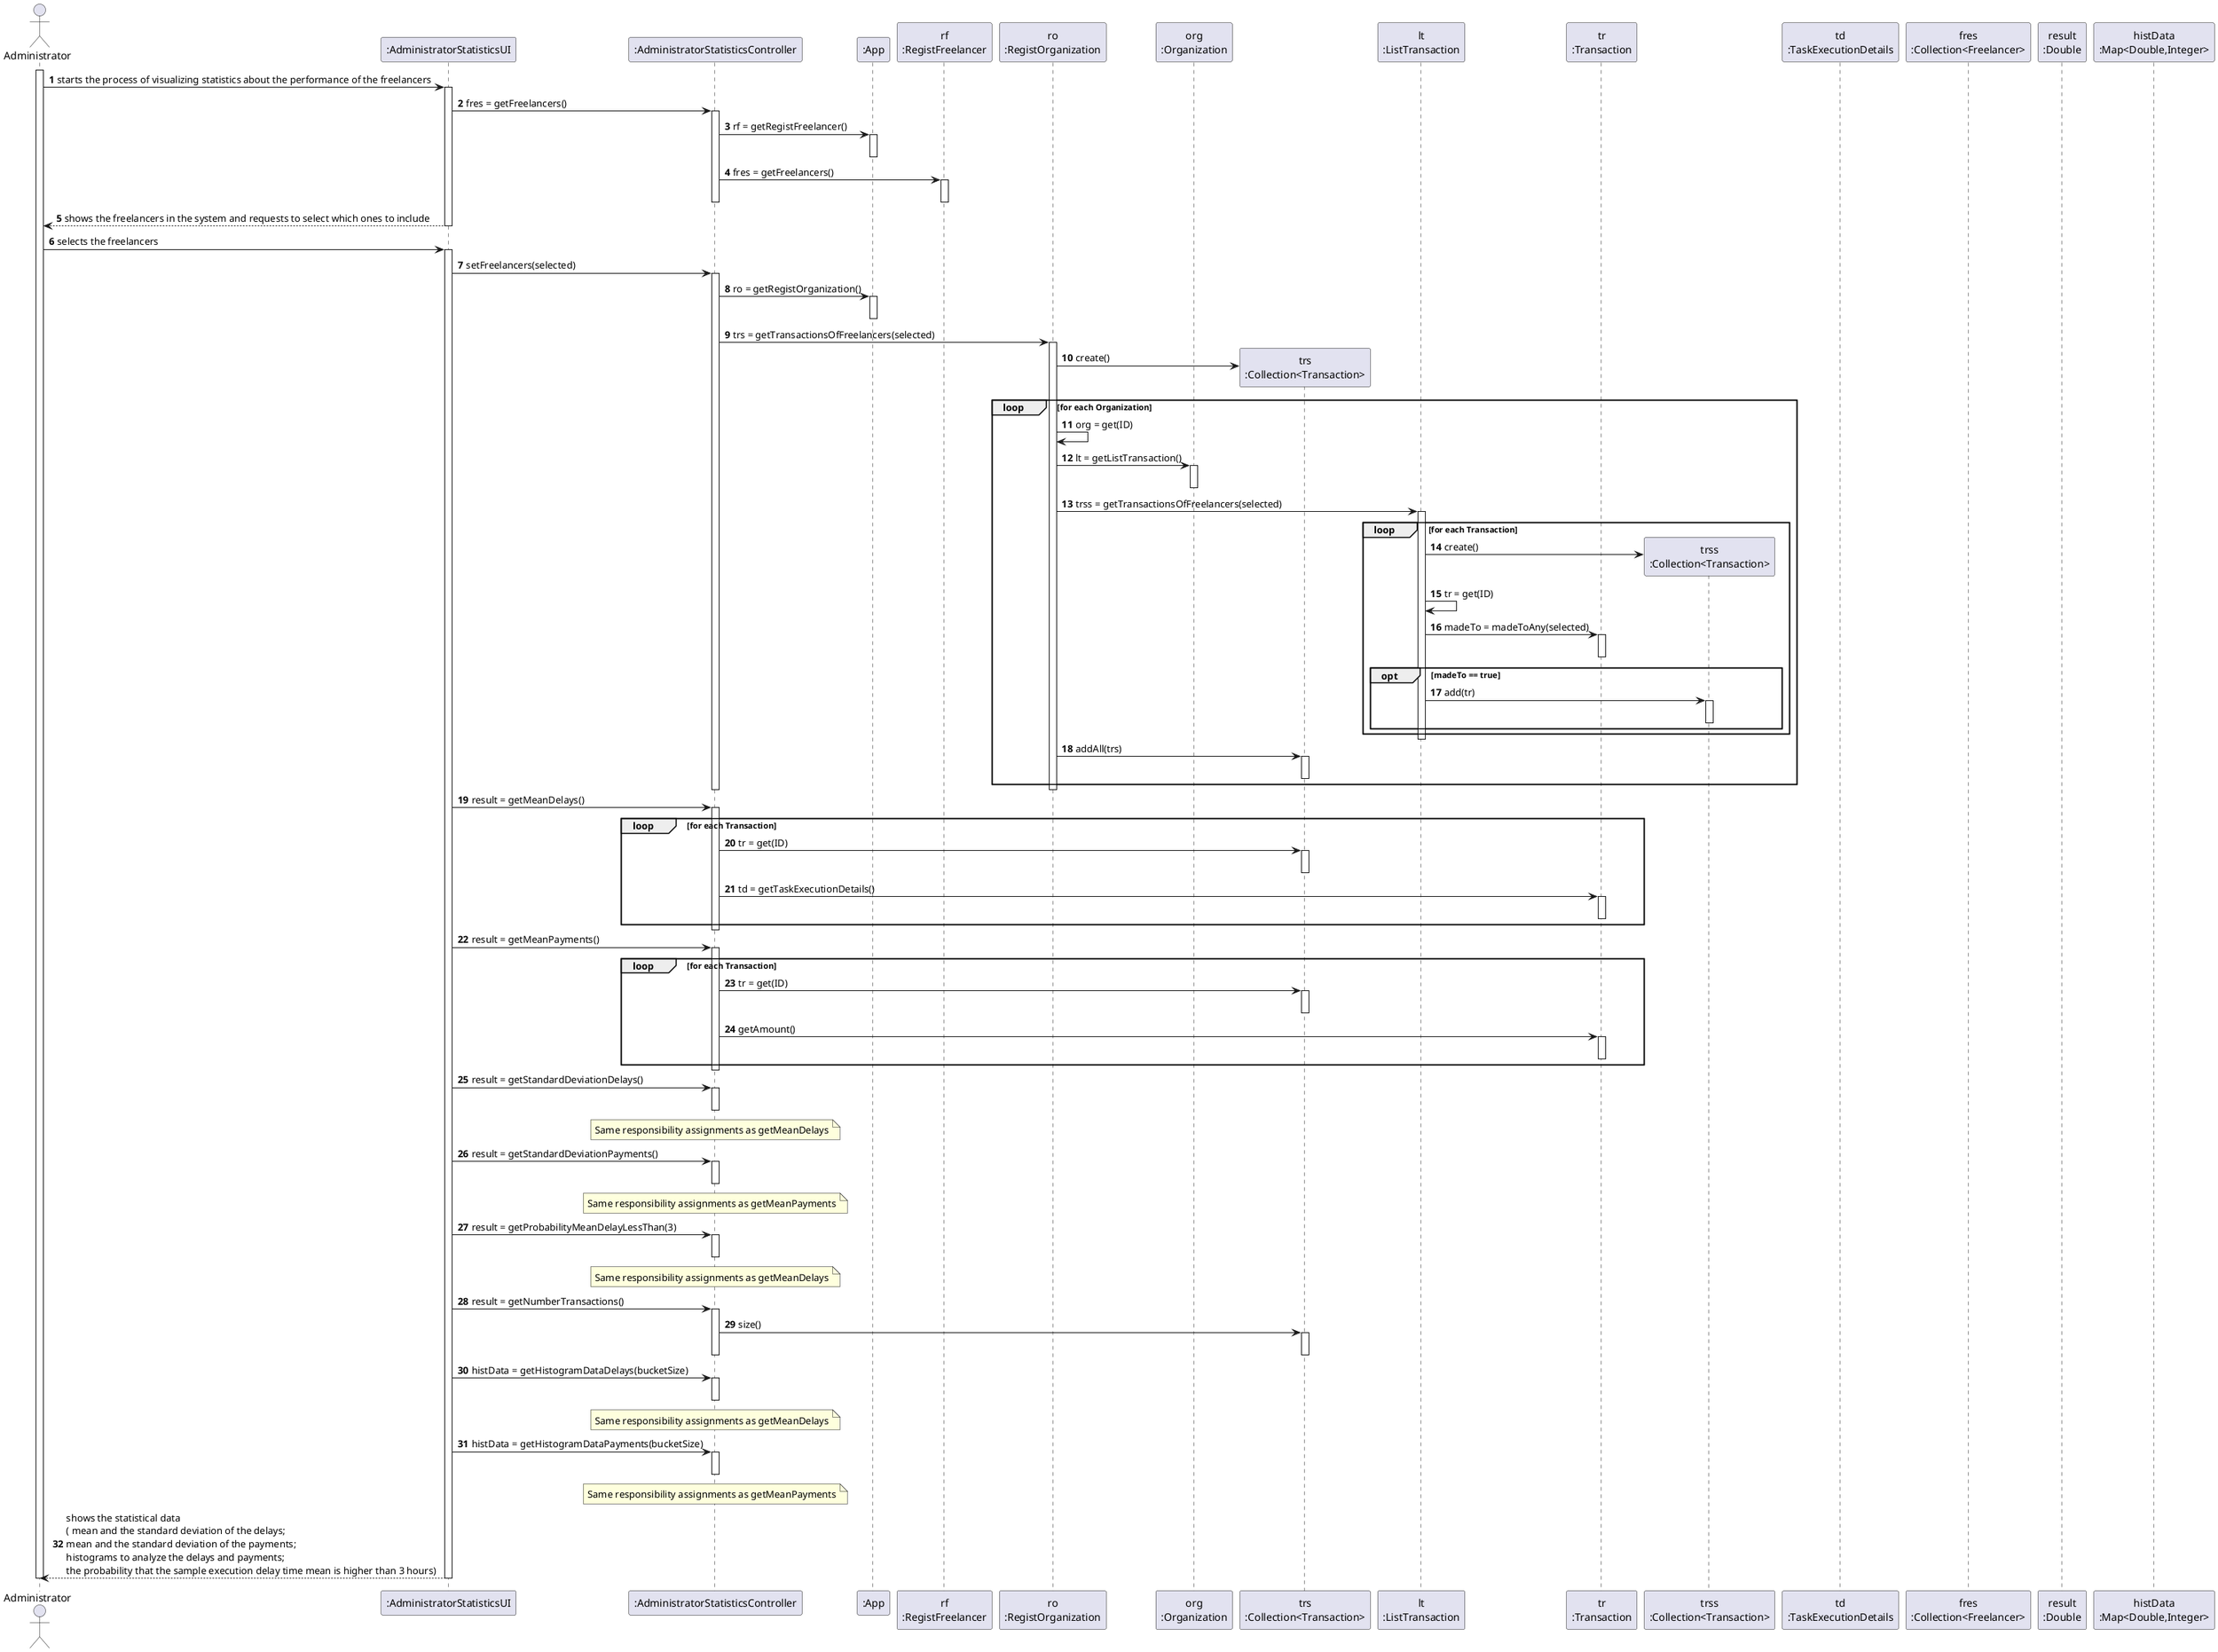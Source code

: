 @startuml SD
autonumber
actor "Administrator" as A
participant ":AdministratorStatisticsUI" as ui
participant ":AdministratorStatisticsController" as ctr
participant ":App" as app
participant "rf\n:RegistFreelancer" as rf
participant "ro\n:RegistOrganization" as ro
participant "org\n:Organization" as org
participant "trs\n:Collection<Transaction>" as trs
participant "lt\n:ListTransaction" as lt
participant "tr\n:Transaction" as tr
participant "trss\n:Collection<Transaction>" as trss
participant "td\n:TaskExecutionDetails" as td
participant "fres\n:Collection<Freelancer>" as fres
participant "result\n:Double"
participant "histData\n:Map<Double,Integer>"

activate A
        A -> ui : starts the process of visualizing statistics about the performance of the freelancers
        activate ui
                ui -> ctr : fres = getFreelancers()
                activate ctr
                        ctr -> app : rf = getRegistFreelancer()
                        activate app
                        deactivate app
                        ctr -> rf : fres = getFreelancers()
                        activate rf
                        deactivate rf
                deactivate ctr
                ui --> A : shows the freelancers in the system and requests to select which ones to include
        deactivate ui
        A -> ui : selects the freelancers
        activate ui
                ui -> ctr : setFreelancers(selected)
                activate ctr
                        ctr -> app : ro = getRegistOrganization()
                        activate app
                        deactivate app
                        ctr -> ro : trs = getTransactionsOfFreelancers(selected)
                        activate ro
                                ro -> trs ** : create()
                                loop for each Organization
                                        ro -> ro : org = get(ID)
                                        ro -> org : lt = getListTransaction()
                                        activate org
                                        deactivate org
                                        ro -> lt : trss = getTransactionsOfFreelancers(selected)
                                        activate lt
                                                loop for each Transaction
                                                        lt -> trss ** : create()
                                                        lt -> lt : tr = get(ID)
                                                        lt -> tr : madeTo = madeToAny(selected)
                                                        activate tr
                                                        deactivate tr
                                                        opt madeTo == true
                                                                lt -> trss : add(tr)
                                                                activate trss
                                                                deactivate trss
                                                        end
                                                end
                                        deactivate lt
                                        ro -> trs : addAll(trs)
                                        activate trs
                                        deactivate trs
                                end
                        deactivate ro
                deactivate ctr
                ui -> ctr : result = getMeanDelays()
                activate ctr
                        loop for each Transaction
                                ctr -> trs : tr = get(ID)
                                activate trs
                                deactivate trs
                                ctr -> tr : td = getTaskExecutionDetails()
                                activate tr
                                deactivate tr
                        end
                deactivate ctr
                ui -> ctr : result = getMeanPayments()
                activate ctr
                        loop for each Transaction
                                ctr -> trs : tr = get(ID)
                                activate trs
                                deactivate trs
                                ctr -> tr : getAmount()
                                activate tr
                                deactivate tr
                        end
                deactivate ctr
                ui -> ctr : result = getStandardDeviationDelays()
                activate ctr
                        note over ctr : Same responsibility assignments as getMeanDelays
                deactivate ctr
                ui -> ctr : result = getStandardDeviationPayments()
                activate ctr
                        note over ctr : Same responsibility assignments as getMeanPayments
                deactivate ctr
                ui -> ctr : result = getProbabilityMeanDelayLessThan(3)
                activate ctr
                        note over ctr : Same responsibility assignments as getMeanDelays
                deactivate ctr
                ui -> ctr : result = getNumberTransactions()
                activate ctr
                        ctr -> trs : size()
                        activate trs
                        deactivate trs
                deactivate ctr
                ui -> ctr : histData = getHistogramDataDelays(bucketSize)
                activate ctr
                        note over ctr : Same responsibility assignments as getMeanDelays
                deactivate ctr
                ui -> ctr : histData = getHistogramDataPayments(bucketSize)
                activate ctr
                        note over ctr : Same responsibility assignments as getMeanPayments
                deactivate ctr
                ui --> A : shows the statistical data \n( mean and the standard deviation of the delays; \nmean and the standard deviation of the payments; \nhistograms to analyze the delays and payments; \nthe probability that the sample execution delay time mean is higher than 3 hours)
        deactivate ui
deactivate A


@enduml